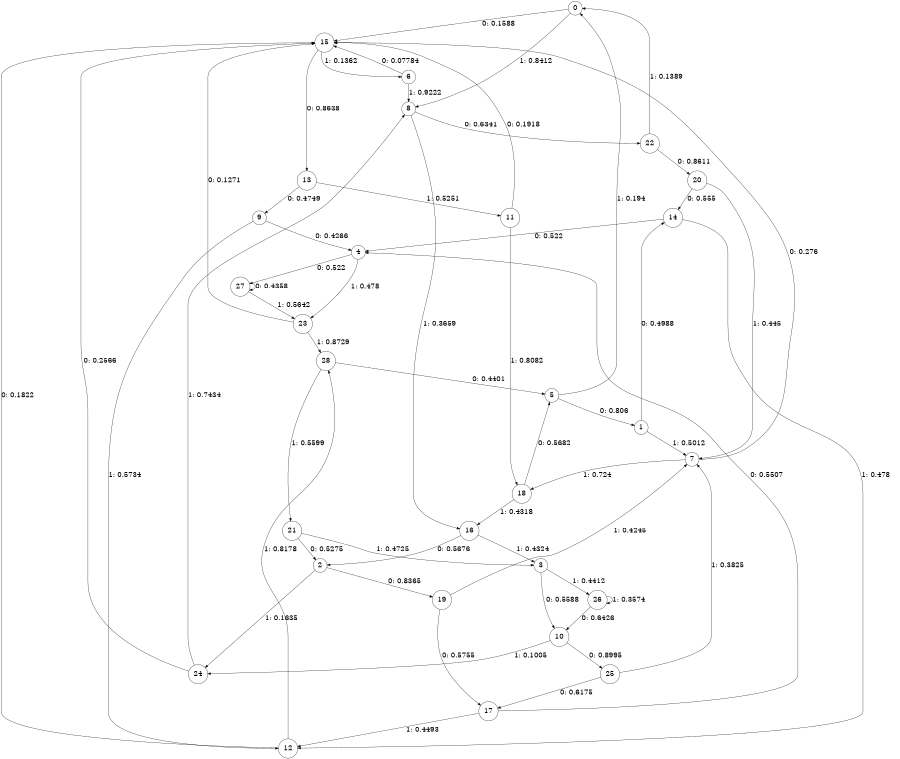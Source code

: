 digraph "ch10faceL6" {
size = "6,8.5";
ratio = "fill";
node [shape = circle];
node [fontsize = 24];
edge [fontsize = 24];
0 -> 15 [label = "0: 0.1588   "];
0 -> 8 [label = "1: 0.8412   "];
1 -> 14 [label = "0: 0.4988   "];
1 -> 7 [label = "1: 0.5012   "];
2 -> 19 [label = "0: 0.8365   "];
2 -> 24 [label = "1: 0.1635   "];
3 -> 10 [label = "0: 0.5588   "];
3 -> 26 [label = "1: 0.4412   "];
4 -> 27 [label = "0: 0.522    "];
4 -> 23 [label = "1: 0.478    "];
5 -> 1 [label = "0: 0.806    "];
5 -> 0 [label = "1: 0.194    "];
6 -> 15 [label = "0: 0.07784  "];
6 -> 8 [label = "1: 0.9222   "];
7 -> 15 [label = "0: 0.276    "];
7 -> 18 [label = "1: 0.724    "];
8 -> 22 [label = "0: 0.6341   "];
8 -> 16 [label = "1: 0.3659   "];
9 -> 4 [label = "0: 0.4266   "];
9 -> 12 [label = "1: 0.5734   "];
10 -> 25 [label = "0: 0.8995   "];
10 -> 24 [label = "1: 0.1005   "];
11 -> 15 [label = "0: 0.1918   "];
11 -> 18 [label = "1: 0.8082   "];
12 -> 15 [label = "0: 0.1822   "];
12 -> 28 [label = "1: 0.8178   "];
13 -> 9 [label = "0: 0.4749   "];
13 -> 11 [label = "1: 0.5251   "];
14 -> 4 [label = "0: 0.522    "];
14 -> 12 [label = "1: 0.478    "];
15 -> 13 [label = "0: 0.8638   "];
15 -> 6 [label = "1: 0.1362   "];
16 -> 2 [label = "0: 0.5676   "];
16 -> 3 [label = "1: 0.4324   "];
17 -> 4 [label = "0: 0.5507   "];
17 -> 12 [label = "1: 0.4493   "];
18 -> 5 [label = "0: 0.5682   "];
18 -> 16 [label = "1: 0.4318   "];
19 -> 17 [label = "0: 0.5755   "];
19 -> 7 [label = "1: 0.4245   "];
20 -> 14 [label = "0: 0.555    "];
20 -> 7 [label = "1: 0.445    "];
21 -> 2 [label = "0: 0.5275   "];
21 -> 3 [label = "1: 0.4725   "];
22 -> 20 [label = "0: 0.8611   "];
22 -> 0 [label = "1: 0.1389   "];
23 -> 15 [label = "0: 0.1271   "];
23 -> 28 [label = "1: 0.8729   "];
24 -> 15 [label = "0: 0.2566   "];
24 -> 8 [label = "1: 0.7434   "];
25 -> 17 [label = "0: 0.6175   "];
25 -> 7 [label = "1: 0.3825   "];
26 -> 10 [label = "0: 0.6426   "];
26 -> 26 [label = "1: 0.3574   "];
27 -> 27 [label = "0: 0.4358   "];
27 -> 23 [label = "1: 0.5642   "];
28 -> 5 [label = "0: 0.4401   "];
28 -> 21 [label = "1: 0.5599   "];
}